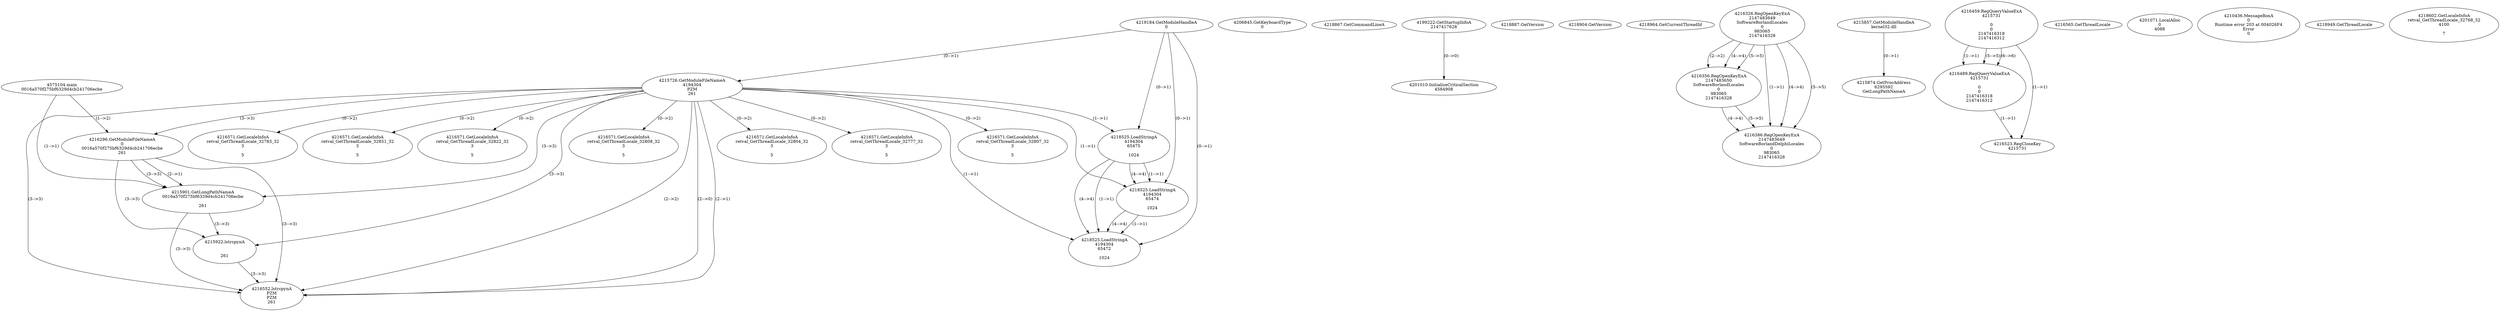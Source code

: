 // Global SCDG with merge call
digraph {
	0 [label="4575104.main
0016a570f275bf6329d4cb241706ecbe"]
	1 [label="4219184.GetModuleHandleA
0"]
	2 [label="4206845.GetKeyboardType
0"]
	3 [label="4218867.GetCommandLineA
"]
	4 [label="4199222.GetStartupInfoA
2147417628"]
	5 [label="4218887.GetVersion
"]
	6 [label="4218904.GetVersion
"]
	7 [label="4218964.GetCurrentThreadId
"]
	8 [label="4215726.GetModuleFileNameA
4194304
PZM
261"]
	1 -> 8 [label="(0-->1)"]
	9 [label="4216296.GetModuleFileNameA
0
0016a570f275bf6329d4cb241706ecbe
261"]
	0 -> 9 [label="(1-->2)"]
	8 -> 9 [label="(3-->3)"]
	10 [label="4216326.RegOpenKeyExA
2147483649
Software\Borland\Locales
0
983065
2147416328"]
	11 [label="4215857.GetModuleHandleA
kernel32.dll"]
	12 [label="4215874.GetProcAddress
6295592
GetLongPathNameA"]
	11 -> 12 [label="(0-->1)"]
	13 [label="4215901.GetLongPathNameA
0016a570f275bf6329d4cb241706ecbe

261"]
	0 -> 13 [label="(1-->1)"]
	9 -> 13 [label="(2-->1)"]
	8 -> 13 [label="(3-->3)"]
	9 -> 13 [label="(3-->3)"]
	14 [label="4215922.lstrcpynA


261"]
	8 -> 14 [label="(3-->3)"]
	9 -> 14 [label="(3-->3)"]
	13 -> 14 [label="(3-->3)"]
	15 [label="4216459.RegQueryValueExA
4215731

0
0
2147416318
2147416312"]
	16 [label="4216489.RegQueryValueExA
4215731

0
0
2147416318
2147416312"]
	15 -> 16 [label="(1-->1)"]
	15 -> 16 [label="(5-->5)"]
	15 -> 16 [label="(6-->6)"]
	17 [label="4216523.RegCloseKey
4215731"]
	15 -> 17 [label="(1-->1)"]
	16 -> 17 [label="(1-->1)"]
	18 [label="4216552.lstrcpynA
PZM
PZM
261"]
	8 -> 18 [label="(2-->1)"]
	8 -> 18 [label="(2-->2)"]
	8 -> 18 [label="(3-->3)"]
	9 -> 18 [label="(3-->3)"]
	13 -> 18 [label="(3-->3)"]
	14 -> 18 [label="(3-->3)"]
	8 -> 18 [label="(2-->0)"]
	19 [label="4216565.GetThreadLocale
"]
	20 [label="4216571.GetLocaleInfoA
retval_GetThreadLocale_32808_32
3

5"]
	8 -> 20 [label="(0-->2)"]
	21 [label="4218525.LoadStringA
4194304
65475

1024"]
	1 -> 21 [label="(0-->1)"]
	8 -> 21 [label="(1-->1)"]
	22 [label="4218525.LoadStringA
4194304
65474

1024"]
	1 -> 22 [label="(0-->1)"]
	8 -> 22 [label="(1-->1)"]
	21 -> 22 [label="(1-->1)"]
	21 -> 22 [label="(4-->4)"]
	23 [label="4218525.LoadStringA
4194304
65472

1024"]
	1 -> 23 [label="(0-->1)"]
	8 -> 23 [label="(1-->1)"]
	21 -> 23 [label="(1-->1)"]
	22 -> 23 [label="(1-->1)"]
	21 -> 23 [label="(4-->4)"]
	22 -> 23 [label="(4-->4)"]
	24 [label="4201010.InitializeCriticalSection
4584908"]
	4 -> 24 [label="(0-->0)"]
	25 [label="4201071.LocalAlloc
0
4088"]
	26 [label="4216356.RegOpenKeyExA
2147483650
Software\Borland\Locales
0
983065
2147416328"]
	10 -> 26 [label="(2-->2)"]
	10 -> 26 [label="(4-->4)"]
	10 -> 26 [label="(5-->5)"]
	27 [label="4216571.GetLocaleInfoA
retval_GetThreadLocale_32804_32
3

5"]
	8 -> 27 [label="(0-->2)"]
	28 [label="4216386.RegOpenKeyExA
2147483649
Software\Borland\Delphi\Locales
0
983065
2147416328"]
	10 -> 28 [label="(1-->1)"]
	10 -> 28 [label="(4-->4)"]
	26 -> 28 [label="(4-->4)"]
	10 -> 28 [label="(5-->5)"]
	26 -> 28 [label="(5-->5)"]
	29 [label="4216571.GetLocaleInfoA
retval_GetThreadLocale_32777_32
3

5"]
	8 -> 29 [label="(0-->2)"]
	30 [label="4216571.GetLocaleInfoA
retval_GetThreadLocale_32807_32
3

5"]
	8 -> 30 [label="(0-->2)"]
	31 [label="4210436.MessageBoxA
0
Runtime error 203 at 004026F4
Error
0"]
	32 [label="4216571.GetLocaleInfoA
retval_GetThreadLocale_32783_32
3

5"]
	8 -> 32 [label="(0-->2)"]
	33 [label="4216571.GetLocaleInfoA
retval_GetThreadLocale_32851_32
3

5"]
	8 -> 33 [label="(0-->2)"]
	34 [label="4218949.GetThreadLocale
"]
	35 [label="4218602.GetLocaleInfoA
retval_GetThreadLocale_32768_32
4100

7"]
	36 [label="4216571.GetLocaleInfoA
retval_GetThreadLocale_32822_32
3

5"]
	8 -> 36 [label="(0-->2)"]
}
